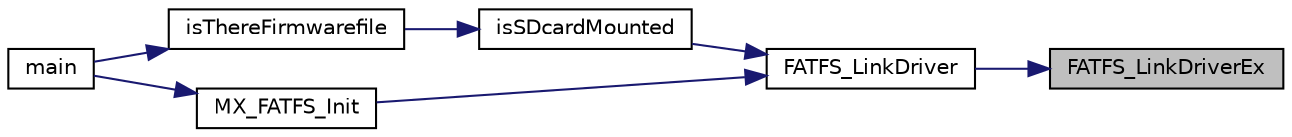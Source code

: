 digraph "FATFS_LinkDriverEx"
{
 // LATEX_PDF_SIZE
  edge [fontname="Helvetica",fontsize="10",labelfontname="Helvetica",labelfontsize="10"];
  node [fontname="Helvetica",fontsize="10",shape=record];
  rankdir="RL";
  Node1 [label="FATFS_LinkDriverEx",height=0.2,width=0.4,color="black", fillcolor="grey75", style="filled", fontcolor="black",tooltip="Links a compatible diskio driver/lun id and increments the number of active linked drivers."];
  Node1 -> Node2 [dir="back",color="midnightblue",fontsize="10",style="solid",fontname="Helvetica"];
  Node2 [label="FATFS_LinkDriver",height=0.2,width=0.4,color="black", fillcolor="white", style="filled",URL="$ff__gen__drv_8c.html#a95dad42ba07bb7d48cb5fb5fd3c8ef6f",tooltip="Links a compatible diskio driver and increments the number of active linked drivers."];
  Node2 -> Node3 [dir="back",color="midnightblue",fontsize="10",style="solid",fontname="Helvetica"];
  Node3 [label="isSDcardMounted",height=0.2,width=0.4,color="black", fillcolor="white", style="filled",URL="$bootloader_main_8c.html#ab9d6015915e86857d061d4f4e3a034c1",tooltip=" "];
  Node3 -> Node4 [dir="back",color="midnightblue",fontsize="10",style="solid",fontname="Helvetica"];
  Node4 [label="isThereFirmwarefile",height=0.2,width=0.4,color="black", fillcolor="white", style="filled",URL="$bootloader_main_8h.html#a00dc442d16eb0c90dd198e8808879454",tooltip=" "];
  Node4 -> Node5 [dir="back",color="midnightblue",fontsize="10",style="solid",fontname="Helvetica"];
  Node5 [label="main",height=0.2,width=0.4,color="black", fillcolor="white", style="filled",URL="$main_8c.html#a840291bc02cba5474a4cb46a9b9566fe",tooltip="The application entry point."];
  Node2 -> Node6 [dir="back",color="midnightblue",fontsize="10",style="solid",fontname="Helvetica"];
  Node6 [label="MX_FATFS_Init",height=0.2,width=0.4,color="black", fillcolor="white", style="filled",URL="$fatfs_8c.html#a3712bd1d3043334cf9343acc30bd2604",tooltip=" "];
  Node6 -> Node5 [dir="back",color="midnightblue",fontsize="10",style="solid",fontname="Helvetica"];
}
